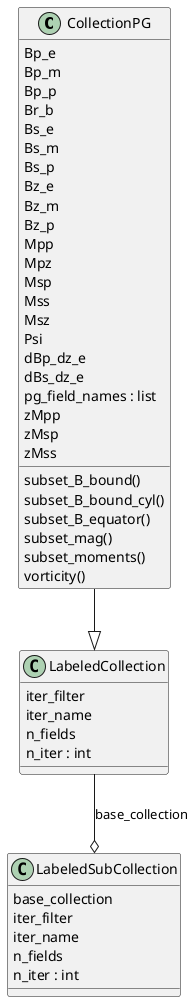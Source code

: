 @startuml classes_pg_model
set namespaceSeparator none
class "CollectionPG" as pg_utils.pg_model.base.CollectionPG {
  Bp_e
  Bp_m
  Bp_p
  Br_b
  Bs_e
  Bs_m
  Bs_p
  Bz_e
  Bz_m
  Bz_p
  Mpp
  Mpz
  Msp
  Mss
  Msz
  Psi
  dBp_dz_e
  dBs_dz_e
  pg_field_names : list
  zMpp
  zMsp
  zMss
  subset_B_bound()
  subset_B_bound_cyl()
  subset_B_equator()
  subset_mag()
  subset_moments()
  vorticity()
}
class "LabeledCollection" as pg_utils.pg_model.base.LabeledCollection {
  iter_filter
  iter_name
  n_fields
  n_iter : int
}
class "LabeledSubCollection" as pg_utils.pg_model.base.LabeledSubCollection {
  base_collection
  iter_filter
  iter_name
  n_fields
  n_iter : int
}
pg_utils.pg_model.base.CollectionPG --|> pg_utils.pg_model.base.LabeledCollection
pg_utils.pg_model.base.LabeledCollection --o pg_utils.pg_model.base.LabeledSubCollection : base_collection
@enduml
